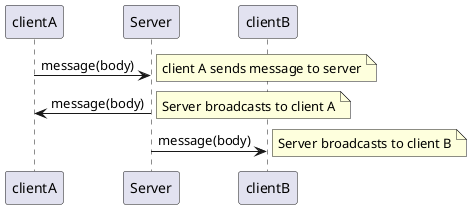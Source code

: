 @startuml

  clientA -> Server: message(body)
  note right
    client A sends message to server
  end note

  clientA <- Server: message(body)
  note right
    Server broadcasts to client A
  end note

  clientB <- Server: message(body)
  note right
    Server broadcasts to client B
  end note

@enduml